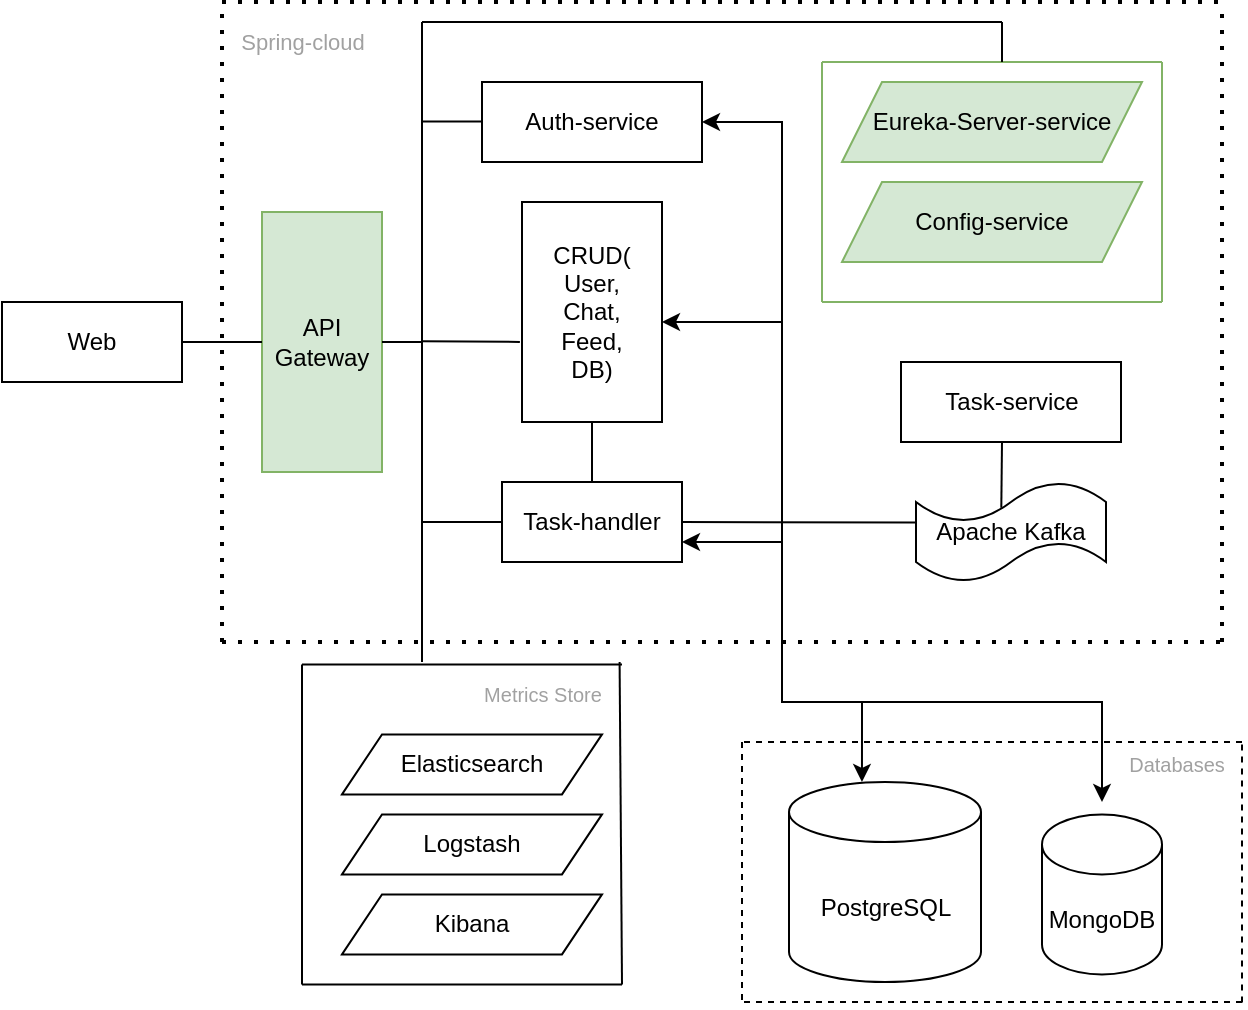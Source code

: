<mxfile version="21.6.5" type="device">
  <diagram name="Страница 1" id="21KqcUrMDInzBxeBUqyp">
    <mxGraphModel dx="1002" dy="575" grid="1" gridSize="10" guides="1" tooltips="1" connect="1" arrows="1" fold="1" page="1" pageScale="1" pageWidth="827" pageHeight="1169" math="0" shadow="0">
      <root>
        <mxCell id="0" />
        <mxCell id="1" parent="0" />
        <mxCell id="130OGmUZ2VWAnEjLdOlT-1" value="Web" style="rounded=0;whiteSpace=wrap;html=1;" parent="1" vertex="1">
          <mxGeometry x="10" y="190" width="90" height="40" as="geometry" />
        </mxCell>
        <mxCell id="130OGmUZ2VWAnEjLdOlT-2" value="API&lt;br&gt;Gateway" style="rounded=0;whiteSpace=wrap;html=1;fillColor=#d5e8d4;strokeColor=#82b366;" parent="1" vertex="1">
          <mxGeometry x="140" y="145" width="60" height="130" as="geometry" />
        </mxCell>
        <mxCell id="130OGmUZ2VWAnEjLdOlT-10" value="Eureka-Server-service" style="shape=parallelogram;perimeter=parallelogramPerimeter;whiteSpace=wrap;html=1;fixedSize=1;fillColor=#d5e8d4;strokeColor=#82b366;" parent="1" vertex="1">
          <mxGeometry x="430" y="80" width="150" height="40" as="geometry" />
        </mxCell>
        <mxCell id="130OGmUZ2VWAnEjLdOlT-12" value="Config-service" style="shape=parallelogram;perimeter=parallelogramPerimeter;whiteSpace=wrap;html=1;fixedSize=1;fillColor=#d5e8d4;strokeColor=#82b366;" parent="1" vertex="1">
          <mxGeometry x="430" y="130" width="150" height="40" as="geometry" />
        </mxCell>
        <mxCell id="130OGmUZ2VWAnEjLdOlT-16" value="Elasticsearch" style="shape=parallelogram;perimeter=parallelogramPerimeter;whiteSpace=wrap;html=1;fixedSize=1;" parent="1" vertex="1">
          <mxGeometry x="180" y="406.2" width="130" height="30" as="geometry" />
        </mxCell>
        <mxCell id="130OGmUZ2VWAnEjLdOlT-18" value="Logstash" style="shape=parallelogram;perimeter=parallelogramPerimeter;whiteSpace=wrap;html=1;fixedSize=1;" parent="1" vertex="1">
          <mxGeometry x="180" y="446.2" width="130" height="30" as="geometry" />
        </mxCell>
        <mxCell id="130OGmUZ2VWAnEjLdOlT-19" value="Kibana" style="shape=parallelogram;perimeter=parallelogramPerimeter;whiteSpace=wrap;html=1;fixedSize=1;" parent="1" vertex="1">
          <mxGeometry x="180" y="486.2" width="130" height="30" as="geometry" />
        </mxCell>
        <mxCell id="130OGmUZ2VWAnEjLdOlT-21" value="MongoDB" style="shape=cylinder3;whiteSpace=wrap;html=1;boundedLbl=1;backgroundOutline=1;size=15;" parent="1" vertex="1">
          <mxGeometry x="530" y="446.2" width="60" height="80" as="geometry" />
        </mxCell>
        <mxCell id="130OGmUZ2VWAnEjLdOlT-22" value="PostgreSQL" style="shape=cylinder3;whiteSpace=wrap;html=1;boundedLbl=1;backgroundOutline=1;size=15;" parent="1" vertex="1">
          <mxGeometry x="403.5" y="430" width="96" height="100" as="geometry" />
        </mxCell>
        <mxCell id="130OGmUZ2VWAnEjLdOlT-28" value="" style="endArrow=none;html=1;rounded=0;entryX=0;entryY=0.5;entryDx=0;entryDy=0;" parent="1" target="130OGmUZ2VWAnEjLdOlT-2" edge="1">
          <mxGeometry width="50" height="50" relative="1" as="geometry">
            <mxPoint x="100" y="210" as="sourcePoint" />
            <mxPoint x="150" y="160" as="targetPoint" />
          </mxGeometry>
        </mxCell>
        <mxCell id="130OGmUZ2VWAnEjLdOlT-33" value="" style="endArrow=none;html=1;rounded=0;" parent="1" edge="1">
          <mxGeometry width="50" height="50" relative="1" as="geometry">
            <mxPoint x="220" y="50" as="sourcePoint" />
            <mxPoint x="220" y="210" as="targetPoint" />
          </mxGeometry>
        </mxCell>
        <mxCell id="130OGmUZ2VWAnEjLdOlT-36" value="" style="endArrow=none;html=1;rounded=0;" parent="1" edge="1">
          <mxGeometry width="50" height="50" relative="1" as="geometry">
            <mxPoint x="200" y="210" as="sourcePoint" />
            <mxPoint x="220" y="210" as="targetPoint" />
          </mxGeometry>
        </mxCell>
        <mxCell id="130OGmUZ2VWAnEjLdOlT-45" value="Auth-service" style="rounded=0;whiteSpace=wrap;html=1;" parent="1" vertex="1">
          <mxGeometry x="250" y="80" width="110" height="40" as="geometry" />
        </mxCell>
        <mxCell id="130OGmUZ2VWAnEjLdOlT-46" value="" style="endArrow=none;html=1;rounded=0;entryX=0;entryY=0.5;entryDx=0;entryDy=0;" parent="1" edge="1">
          <mxGeometry width="50" height="50" relative="1" as="geometry">
            <mxPoint x="220" y="99.79" as="sourcePoint" />
            <mxPoint x="250" y="99.79" as="targetPoint" />
          </mxGeometry>
        </mxCell>
        <mxCell id="130OGmUZ2VWAnEjLdOlT-53" value="" style="endArrow=none;html=1;rounded=0;entryX=-0.015;entryY=0.636;entryDx=0;entryDy=0;entryPerimeter=0;" parent="1" target="130OGmUZ2VWAnEjLdOlT-91" edge="1">
          <mxGeometry width="50" height="50" relative="1" as="geometry">
            <mxPoint x="220" y="209.63" as="sourcePoint" />
            <mxPoint x="250" y="209.63" as="targetPoint" />
          </mxGeometry>
        </mxCell>
        <mxCell id="130OGmUZ2VWAnEjLdOlT-56" value="Task-service" style="rounded=0;whiteSpace=wrap;html=1;" parent="1" vertex="1">
          <mxGeometry x="459.5" y="220" width="110" height="40" as="geometry" />
        </mxCell>
        <mxCell id="130OGmUZ2VWAnEjLdOlT-63" value="" style="endArrow=none;html=1;rounded=0;fillColor=#d5e8d4;strokeColor=#82b366;" parent="1" edge="1">
          <mxGeometry width="50" height="50" relative="1" as="geometry">
            <mxPoint x="420" y="70" as="sourcePoint" />
            <mxPoint x="590" y="70" as="targetPoint" />
          </mxGeometry>
        </mxCell>
        <mxCell id="130OGmUZ2VWAnEjLdOlT-64" value="" style="endArrow=none;html=1;rounded=0;fillColor=#d5e8d4;strokeColor=#82b366;" parent="1" edge="1">
          <mxGeometry width="50" height="50" relative="1" as="geometry">
            <mxPoint x="420" y="190" as="sourcePoint" />
            <mxPoint x="590" y="190" as="targetPoint" />
          </mxGeometry>
        </mxCell>
        <mxCell id="130OGmUZ2VWAnEjLdOlT-65" value="" style="endArrow=none;html=1;rounded=0;fillColor=#d5e8d4;strokeColor=#82b366;" parent="1" edge="1">
          <mxGeometry width="50" height="50" relative="1" as="geometry">
            <mxPoint x="420" y="70" as="sourcePoint" />
            <mxPoint x="420" y="190" as="targetPoint" />
          </mxGeometry>
        </mxCell>
        <mxCell id="130OGmUZ2VWAnEjLdOlT-66" value="" style="endArrow=none;html=1;rounded=0;fillColor=#d5e8d4;strokeColor=#82b366;" parent="1" edge="1">
          <mxGeometry width="50" height="50" relative="1" as="geometry">
            <mxPoint x="590" y="70" as="sourcePoint" />
            <mxPoint x="590" y="190" as="targetPoint" />
          </mxGeometry>
        </mxCell>
        <mxCell id="130OGmUZ2VWAnEjLdOlT-69" value="" style="endArrow=none;dashed=1;html=1;dashPattern=1 3;strokeWidth=2;rounded=0;" parent="1" edge="1">
          <mxGeometry width="50" height="50" relative="1" as="geometry">
            <mxPoint x="120" y="40" as="sourcePoint" />
            <mxPoint x="620" y="40" as="targetPoint" />
          </mxGeometry>
        </mxCell>
        <mxCell id="130OGmUZ2VWAnEjLdOlT-70" value="" style="endArrow=none;dashed=1;html=1;dashPattern=1 3;strokeWidth=2;rounded=0;" parent="1" edge="1">
          <mxGeometry width="50" height="50" relative="1" as="geometry">
            <mxPoint x="120" y="360" as="sourcePoint" />
            <mxPoint x="120" y="40" as="targetPoint" />
          </mxGeometry>
        </mxCell>
        <mxCell id="130OGmUZ2VWAnEjLdOlT-71" value="" style="endArrow=none;dashed=1;html=1;dashPattern=1 3;strokeWidth=2;rounded=0;" parent="1" edge="1">
          <mxGeometry width="50" height="50" relative="1" as="geometry">
            <mxPoint x="620" y="200" as="sourcePoint" />
            <mxPoint x="620" y="40" as="targetPoint" />
          </mxGeometry>
        </mxCell>
        <mxCell id="130OGmUZ2VWAnEjLdOlT-73" value="&lt;font color=&quot;#a1a1a1&quot; style=&quot;font-size: 11px;&quot;&gt;Spring-cloud&lt;/font&gt;" style="text;html=1;align=center;verticalAlign=middle;resizable=0;points=[];autosize=1;strokeColor=none;fillColor=none;" parent="1" vertex="1">
          <mxGeometry x="115" y="45" width="90" height="30" as="geometry" />
        </mxCell>
        <mxCell id="130OGmUZ2VWAnEjLdOlT-79" value="&lt;font color=&quot;#a1a1a1&quot;&gt;Databases&lt;/font&gt;" style="text;html=1;align=center;verticalAlign=middle;resizable=0;points=[];autosize=1;strokeColor=none;fillColor=none;fontSize=10;" parent="1" vertex="1">
          <mxGeometry x="562" y="406.2" width="70" height="30" as="geometry" />
        </mxCell>
        <mxCell id="130OGmUZ2VWAnEjLdOlT-80" value="Apache Kafka" style="shape=tape;whiteSpace=wrap;html=1;" parent="1" vertex="1">
          <mxGeometry x="467" y="280" width="95" height="50" as="geometry" />
        </mxCell>
        <mxCell id="130OGmUZ2VWAnEjLdOlT-83" value="" style="endArrow=none;html=1;rounded=0;" parent="1" edge="1">
          <mxGeometry width="50" height="50" relative="1" as="geometry">
            <mxPoint x="160" y="531.2" as="sourcePoint" />
            <mxPoint x="320" y="531.2" as="targetPoint" />
          </mxGeometry>
        </mxCell>
        <mxCell id="130OGmUZ2VWAnEjLdOlT-84" value="" style="endArrow=none;html=1;rounded=0;" parent="1" edge="1">
          <mxGeometry width="50" height="50" relative="1" as="geometry">
            <mxPoint x="160" y="371.2" as="sourcePoint" />
            <mxPoint x="320" y="371.2" as="targetPoint" />
          </mxGeometry>
        </mxCell>
        <mxCell id="130OGmUZ2VWAnEjLdOlT-85" value="" style="endArrow=none;html=1;rounded=0;" parent="1" edge="1">
          <mxGeometry width="50" height="50" relative="1" as="geometry">
            <mxPoint x="160" y="531.2" as="sourcePoint" />
            <mxPoint x="160" y="371.2" as="targetPoint" />
          </mxGeometry>
        </mxCell>
        <mxCell id="130OGmUZ2VWAnEjLdOlT-86" value="" style="endArrow=none;html=1;rounded=0;entryX=0.985;entryY=-0.04;entryDx=0;entryDy=0;entryPerimeter=0;" parent="1" target="130OGmUZ2VWAnEjLdOlT-87" edge="1">
          <mxGeometry width="50" height="50" relative="1" as="geometry">
            <mxPoint x="320" y="531.2" as="sourcePoint" />
            <mxPoint x="320" y="331.2" as="targetPoint" />
          </mxGeometry>
        </mxCell>
        <mxCell id="130OGmUZ2VWAnEjLdOlT-87" value="&lt;font color=&quot;#a1a1a1&quot; style=&quot;font-size: 10px;&quot;&gt;Metrics Store&lt;/font&gt;" style="text;html=1;align=center;verticalAlign=middle;resizable=0;points=[];autosize=1;strokeColor=none;fillColor=none;" parent="1" vertex="1">
          <mxGeometry x="240" y="371.2" width="80" height="30" as="geometry" />
        </mxCell>
        <mxCell id="130OGmUZ2VWAnEjLdOlT-91" value="CRUD(&lt;br&gt;User,&lt;br&gt;Chat,&lt;br&gt;Feed,&lt;br&gt;DB)" style="rounded=0;whiteSpace=wrap;html=1;" parent="1" vertex="1">
          <mxGeometry x="270" y="140" width="70" height="110" as="geometry" />
        </mxCell>
        <mxCell id="130OGmUZ2VWAnEjLdOlT-99" value="Task-handler" style="rounded=0;whiteSpace=wrap;html=1;" parent="1" vertex="1">
          <mxGeometry x="260" y="280" width="90" height="40" as="geometry" />
        </mxCell>
        <mxCell id="130OGmUZ2VWAnEjLdOlT-100" value="" style="endArrow=none;html=1;rounded=0;entryX=0.5;entryY=1;entryDx=0;entryDy=0;exitX=0.5;exitY=0;exitDx=0;exitDy=0;" parent="1" source="130OGmUZ2VWAnEjLdOlT-99" target="130OGmUZ2VWAnEjLdOlT-91" edge="1">
          <mxGeometry width="50" height="50" relative="1" as="geometry">
            <mxPoint x="300" y="260" as="sourcePoint" />
            <mxPoint x="260" y="255.37" as="targetPoint" />
          </mxGeometry>
        </mxCell>
        <mxCell id="130OGmUZ2VWAnEjLdOlT-110" value="" style="endArrow=none;html=1;rounded=0;entryX=1;entryY=1;entryDx=0;entryDy=0;" parent="1" edge="1">
          <mxGeometry width="50" height="50" relative="1" as="geometry">
            <mxPoint x="220" y="300" as="sourcePoint" />
            <mxPoint x="220" y="210" as="targetPoint" />
          </mxGeometry>
        </mxCell>
        <mxCell id="130OGmUZ2VWAnEjLdOlT-112" value="" style="endArrow=none;html=1;rounded=0;exitX=0;exitY=0.5;exitDx=0;exitDy=0;" parent="1" source="130OGmUZ2VWAnEjLdOlT-99" edge="1">
          <mxGeometry width="50" height="50" relative="1" as="geometry">
            <mxPoint x="230" y="310" as="sourcePoint" />
            <mxPoint x="220" y="300" as="targetPoint" />
          </mxGeometry>
        </mxCell>
        <mxCell id="130OGmUZ2VWAnEjLdOlT-133" value="" style="endArrow=none;html=1;rounded=0;" parent="1" edge="1">
          <mxGeometry width="50" height="50" relative="1" as="geometry">
            <mxPoint x="220" y="370" as="sourcePoint" />
            <mxPoint x="220" y="300" as="targetPoint" />
          </mxGeometry>
        </mxCell>
        <mxCell id="130OGmUZ2VWAnEjLdOlT-135" value="" style="endArrow=none;dashed=1;html=1;dashPattern=1 3;strokeWidth=2;rounded=0;" parent="1" edge="1">
          <mxGeometry width="50" height="50" relative="1" as="geometry">
            <mxPoint x="120" y="360" as="sourcePoint" />
            <mxPoint x="420" y="360" as="targetPoint" />
          </mxGeometry>
        </mxCell>
        <mxCell id="130OGmUZ2VWAnEjLdOlT-136" value="" style="endArrow=none;dashed=1;html=1;dashPattern=1 3;strokeWidth=2;rounded=0;" parent="1" edge="1">
          <mxGeometry width="50" height="50" relative="1" as="geometry">
            <mxPoint x="620" y="360" as="sourcePoint" />
            <mxPoint x="620" y="200" as="targetPoint" />
          </mxGeometry>
        </mxCell>
        <mxCell id="130OGmUZ2VWAnEjLdOlT-137" value="" style="endArrow=none;dashed=1;html=1;dashPattern=1 3;strokeWidth=2;rounded=0;" parent="1" edge="1">
          <mxGeometry width="50" height="50" relative="1" as="geometry">
            <mxPoint x="425" y="360" as="sourcePoint" />
            <mxPoint x="625" y="360" as="targetPoint" />
          </mxGeometry>
        </mxCell>
        <mxCell id="130OGmUZ2VWAnEjLdOlT-138" value="" style="endArrow=none;html=1;rounded=0;" parent="1" edge="1">
          <mxGeometry width="50" height="50" relative="1" as="geometry">
            <mxPoint x="510" y="50" as="sourcePoint" />
            <mxPoint x="220" y="50" as="targetPoint" />
          </mxGeometry>
        </mxCell>
        <mxCell id="130OGmUZ2VWAnEjLdOlT-139" value="" style="endArrow=none;html=1;rounded=0;" parent="1" edge="1">
          <mxGeometry width="50" height="50" relative="1" as="geometry">
            <mxPoint x="510" y="50" as="sourcePoint" />
            <mxPoint x="510" y="70" as="targetPoint" />
          </mxGeometry>
        </mxCell>
        <mxCell id="130OGmUZ2VWAnEjLdOlT-140" value="" style="endArrow=none;html=1;rounded=0;entryX=-0.002;entryY=0.405;entryDx=0;entryDy=0;entryPerimeter=0;" parent="1" target="130OGmUZ2VWAnEjLdOlT-80" edge="1">
          <mxGeometry width="50" height="50" relative="1" as="geometry">
            <mxPoint x="350" y="300" as="sourcePoint" />
            <mxPoint x="460" y="300" as="targetPoint" />
          </mxGeometry>
        </mxCell>
        <mxCell id="130OGmUZ2VWAnEjLdOlT-141" value="" style="endArrow=none;html=1;rounded=0;exitX=0.449;exitY=0.257;exitDx=0;exitDy=0;exitPerimeter=0;" parent="1" source="130OGmUZ2VWAnEjLdOlT-80" edge="1">
          <mxGeometry width="50" height="50" relative="1" as="geometry">
            <mxPoint x="460" y="310" as="sourcePoint" />
            <mxPoint x="510" y="260" as="targetPoint" />
          </mxGeometry>
        </mxCell>
        <mxCell id="130OGmUZ2VWAnEjLdOlT-142" value="" style="endArrow=classic;startArrow=classic;html=1;rounded=0;exitX=0.38;exitY=0;exitDx=0;exitDy=0;exitPerimeter=0;" parent="1" source="130OGmUZ2VWAnEjLdOlT-22" edge="1">
          <mxGeometry width="50" height="50" relative="1" as="geometry">
            <mxPoint x="440" y="410" as="sourcePoint" />
            <mxPoint x="340" y="200" as="targetPoint" />
            <Array as="points">
              <mxPoint x="440" y="390" />
              <mxPoint x="400" y="390" />
              <mxPoint x="400" y="200" />
            </Array>
          </mxGeometry>
        </mxCell>
        <mxCell id="130OGmUZ2VWAnEjLdOlT-143" value="" style="endArrow=classic;startArrow=classic;html=1;rounded=0;" parent="1" edge="1">
          <mxGeometry width="50" height="50" relative="1" as="geometry">
            <mxPoint x="560" y="440" as="sourcePoint" />
            <mxPoint x="360" y="100" as="targetPoint" />
            <Array as="points">
              <mxPoint x="560" y="390" />
              <mxPoint x="400" y="390" />
              <mxPoint x="400" y="100" />
            </Array>
          </mxGeometry>
        </mxCell>
        <mxCell id="130OGmUZ2VWAnEjLdOlT-144" value="" style="endArrow=classic;html=1;rounded=0;entryX=1;entryY=0.75;entryDx=0;entryDy=0;" parent="1" target="130OGmUZ2VWAnEjLdOlT-99" edge="1">
          <mxGeometry width="50" height="50" relative="1" as="geometry">
            <mxPoint x="400" y="310" as="sourcePoint" />
            <mxPoint x="380" y="330" as="targetPoint" />
          </mxGeometry>
        </mxCell>
        <mxCell id="130OGmUZ2VWAnEjLdOlT-145" value="" style="endArrow=none;dashed=1;html=1;rounded=0;" parent="1" edge="1">
          <mxGeometry width="50" height="50" relative="1" as="geometry">
            <mxPoint x="630" y="540" as="sourcePoint" />
            <mxPoint x="380" y="540" as="targetPoint" />
          </mxGeometry>
        </mxCell>
        <mxCell id="130OGmUZ2VWAnEjLdOlT-146" value="" style="endArrow=none;dashed=1;html=1;rounded=0;" parent="1" edge="1">
          <mxGeometry width="50" height="50" relative="1" as="geometry">
            <mxPoint x="630" y="411.2" as="sourcePoint" />
            <mxPoint x="630" y="541.2" as="targetPoint" />
          </mxGeometry>
        </mxCell>
        <mxCell id="130OGmUZ2VWAnEjLdOlT-147" value="" style="endArrow=none;dashed=1;html=1;rounded=0;" parent="1" edge="1">
          <mxGeometry width="50" height="50" relative="1" as="geometry">
            <mxPoint x="380" y="410" as="sourcePoint" />
            <mxPoint x="380" y="541.2" as="targetPoint" />
            <Array as="points">
              <mxPoint x="380" y="471.2" />
            </Array>
          </mxGeometry>
        </mxCell>
        <mxCell id="130OGmUZ2VWAnEjLdOlT-151" value="" style="endArrow=none;dashed=1;html=1;rounded=0;" parent="1" edge="1">
          <mxGeometry width="50" height="50" relative="1" as="geometry">
            <mxPoint x="630" y="410" as="sourcePoint" />
            <mxPoint x="380" y="410" as="targetPoint" />
          </mxGeometry>
        </mxCell>
      </root>
    </mxGraphModel>
  </diagram>
</mxfile>
